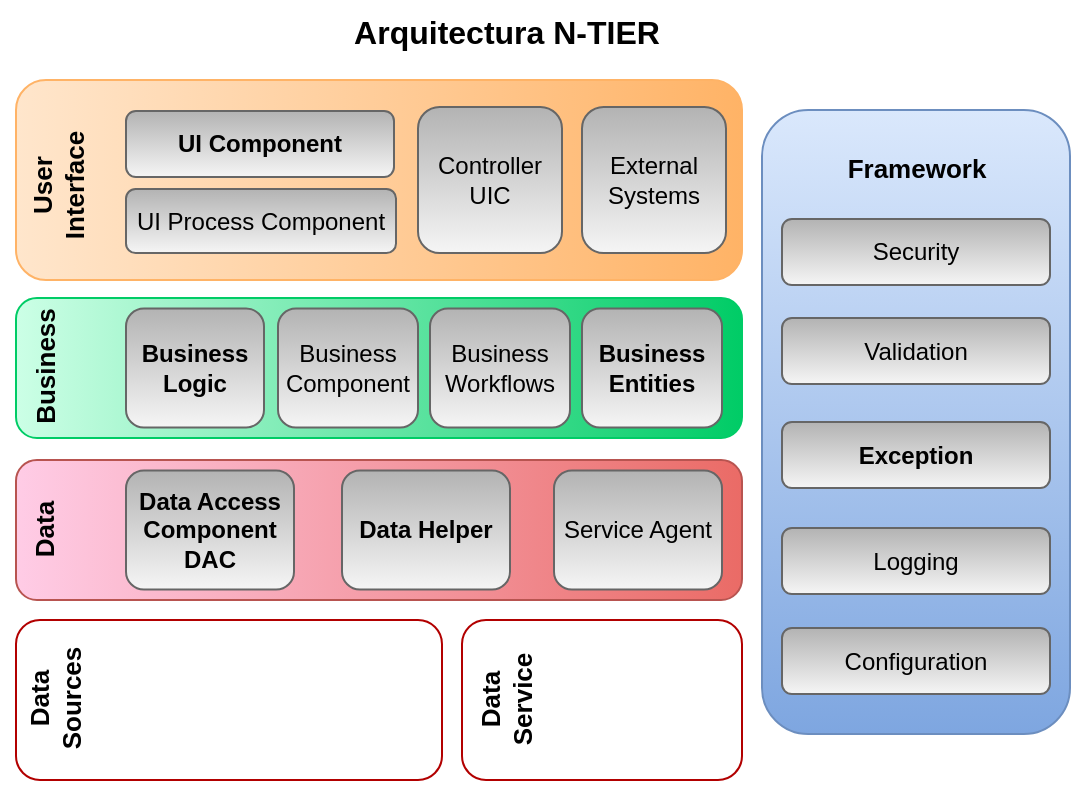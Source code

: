 <mxfile>
    <diagram id="MPeDoWMvLSlkay31p66Y" name="Página-1">
        <mxGraphModel dx="498" dy="513" grid="0" gridSize="10" guides="1" tooltips="1" connect="1" arrows="1" fold="1" page="1" pageScale="1" pageWidth="1169" pageHeight="827" background="#ffffff" math="0" shadow="0">
            <root>
                <mxCell id="0"/>
                <mxCell id="1" parent="0"/>
                <mxCell id="43" value="" style="shape=image;verticalLabelPosition=bottom;labelBackgroundColor=default;verticalAlign=top;aspect=fixed;imageAspect=0;image=https://pbs.twimg.com/profile_images/1269972369940103169/BEBFAgFx_400x400.jpg;" parent="1" vertex="1">
                    <mxGeometry x="428" y="348" width="100" height="100" as="geometry"/>
                </mxCell>
                <mxCell id="2" value="" style="rounded=1;whiteSpace=wrap;html=1;fillColor=#FFCCE6;strokeColor=#b85450;gradientColor=#ea6b66;gradientDirection=east;" parent="1" vertex="1">
                    <mxGeometry x="167" y="278" width="363" height="70" as="geometry"/>
                </mxCell>
                <mxCell id="3" value="" style="rounded=1;whiteSpace=wrap;html=1;fillColor=#00CC66;strokeColor=#00CC66;gradientColor=#CCFFE6;gradientDirection=west;" parent="1" vertex="1">
                    <mxGeometry x="167" y="197" width="363" height="70" as="geometry"/>
                </mxCell>
                <mxCell id="4" value="" style="rounded=1;whiteSpace=wrap;html=1;fillColor=#FFB366;strokeColor=#FFB366;gradientColor=#FFE6CC;gradientDirection=west;" parent="1" vertex="1">
                    <mxGeometry x="167" y="88" width="363" height="100" as="geometry"/>
                </mxCell>
                <mxCell id="6" value="" style="rounded=1;whiteSpace=wrap;html=1;fillColor=#dae8fc;strokeColor=#6c8ebf;gradientColor=#7ea6e0;gradientDirection=south;" parent="1" vertex="1">
                    <mxGeometry x="540" y="103" width="154" height="312" as="geometry"/>
                </mxCell>
                <mxCell id="7" value="&lt;font color=&quot;#000000&quot;&gt;&lt;b&gt;UI Component&lt;/b&gt;&lt;/font&gt;" style="rounded=1;whiteSpace=wrap;html=1;strokeColor=#666666;fillColor=#f5f5f5;gradientDirection=north;gradientColor=#b3b3b3;" parent="1" vertex="1">
                    <mxGeometry x="222" y="103.5" width="134" height="33" as="geometry"/>
                </mxCell>
                <mxCell id="8" value="&lt;font color=&quot;#000000&quot;&gt;UI Process Component&lt;/font&gt;" style="rounded=1;whiteSpace=wrap;html=1;strokeColor=#666666;fillColor=#f5f5f5;gradientDirection=north;gradientColor=#b3b3b3;" parent="1" vertex="1">
                    <mxGeometry x="222" y="142.5" width="135" height="32" as="geometry"/>
                </mxCell>
                <mxCell id="9" value="&lt;font color=&quot;#000000&quot;&gt;Controller UIC&lt;/font&gt;" style="rounded=1;whiteSpace=wrap;html=1;strokeColor=#666666;fillColor=#f5f5f5;gradientDirection=north;gradientColor=#b3b3b3;" parent="1" vertex="1">
                    <mxGeometry x="368" y="101.5" width="72" height="73" as="geometry"/>
                </mxCell>
                <mxCell id="13" value="&lt;span style=&quot;color: rgb(0, 0, 0);&quot;&gt;External Systems&lt;/span&gt;" style="rounded=1;whiteSpace=wrap;html=1;strokeColor=#666666;fillColor=#f5f5f5;gradientDirection=north;gradientColor=#b3b3b3;" parent="1" vertex="1">
                    <mxGeometry x="450" y="101.5" width="72" height="73" as="geometry"/>
                </mxCell>
                <mxCell id="14" value="&lt;b style=&quot;font-size: 13px;&quot;&gt;User &lt;br&gt;Interface&lt;/b&gt;" style="text;html=1;align=center;verticalAlign=middle;resizable=0;points=[];autosize=1;strokeColor=none;fillColor=none;fontColor=#000000;rotation=-90;" parent="1" vertex="1">
                    <mxGeometry x="148" y="121" width="80" height="40" as="geometry"/>
                </mxCell>
                <mxCell id="21" style="edgeStyle=none;html=1;fontColor=#000000;" parent="1" source="15" target="3" edge="1">
                    <mxGeometry relative="1" as="geometry"/>
                </mxCell>
                <mxCell id="15" value="&lt;b&gt;&lt;font style=&quot;font-size: 13px;&quot;&gt;Business&lt;/font&gt;&lt;/b&gt;" style="text;html=1;align=center;verticalAlign=middle;resizable=0;points=[];autosize=1;strokeColor=none;fillColor=none;fontColor=#000000;rotation=-90;" parent="1" vertex="1">
                    <mxGeometry x="141.5" y="217" width="80" height="30" as="geometry"/>
                </mxCell>
                <mxCell id="16" value="&lt;b&gt;&lt;font style=&quot;font-size: 13px;&quot;&gt;Data&lt;/font&gt;&lt;/b&gt;" style="text;html=1;align=center;verticalAlign=middle;resizable=0;points=[];autosize=1;strokeColor=none;fillColor=none;fontColor=#000000;rotation=-90;" parent="1" vertex="1">
                    <mxGeometry x="156" y="298" width="50" height="30" as="geometry"/>
                </mxCell>
                <mxCell id="17" value="&lt;font color=&quot;#000000&quot;&gt;&lt;b&gt;Business&lt;br&gt;Logic&lt;/b&gt;&lt;br&gt;&lt;/font&gt;" style="rounded=1;whiteSpace=wrap;html=1;strokeColor=#666666;fillColor=#f5f5f5;gradientDirection=north;gradientColor=#b3b3b3;" parent="1" vertex="1">
                    <mxGeometry x="222" y="202.25" width="69" height="59.5" as="geometry"/>
                </mxCell>
                <mxCell id="18" value="&lt;font color=&quot;#000000&quot;&gt;Business&lt;br&gt;Component&lt;br&gt;&lt;/font&gt;" style="rounded=1;whiteSpace=wrap;html=1;strokeColor=#666666;fillColor=#f5f5f5;gradientDirection=north;gradientColor=#b3b3b3;" parent="1" vertex="1">
                    <mxGeometry x="298" y="202.25" width="70" height="59.5" as="geometry"/>
                </mxCell>
                <mxCell id="19" value="&lt;font color=&quot;#000000&quot;&gt;Business&lt;br&gt;Workflows&lt;br&gt;&lt;/font&gt;" style="rounded=1;whiteSpace=wrap;html=1;strokeColor=#666666;fillColor=#f5f5f5;gradientDirection=north;gradientColor=#b3b3b3;" parent="1" vertex="1">
                    <mxGeometry x="374" y="202.25" width="70" height="59.5" as="geometry"/>
                </mxCell>
                <mxCell id="20" value="&lt;font color=&quot;#000000&quot;&gt;&lt;b&gt;Business&lt;br&gt;Entities&lt;/b&gt;&lt;br&gt;&lt;/font&gt;" style="rounded=1;whiteSpace=wrap;html=1;strokeColor=#666666;fillColor=#f5f5f5;gradientDirection=north;gradientColor=#b3b3b3;" parent="1" vertex="1">
                    <mxGeometry x="450" y="202.25" width="70" height="59.5" as="geometry"/>
                </mxCell>
                <mxCell id="22" value="&lt;font color=&quot;#000000&quot;&gt;&lt;b&gt;Data Access Component&lt;br&gt;DAC&lt;/b&gt;&lt;br&gt;&lt;/font&gt;" style="rounded=1;whiteSpace=wrap;html=1;strokeColor=#666666;fillColor=#f5f5f5;gradientDirection=north;gradientColor=#b3b3b3;" parent="1" vertex="1">
                    <mxGeometry x="222" y="283.25" width="84" height="59.5" as="geometry"/>
                </mxCell>
                <mxCell id="23" value="&lt;font color=&quot;#000000&quot;&gt;&lt;b&gt;Data Helper&lt;/b&gt;&lt;br&gt;&lt;/font&gt;" style="rounded=1;whiteSpace=wrap;html=1;strokeColor=#666666;fillColor=#f5f5f5;gradientDirection=north;gradientColor=#b3b3b3;" parent="1" vertex="1">
                    <mxGeometry x="330" y="283.25" width="84" height="59.5" as="geometry"/>
                </mxCell>
                <mxCell id="24" value="&lt;font color=&quot;#000000&quot;&gt;Service Agent&lt;br&gt;&lt;/font&gt;" style="rounded=1;whiteSpace=wrap;html=1;strokeColor=#666666;fillColor=#f5f5f5;gradientDirection=north;gradientColor=#b3b3b3;" parent="1" vertex="1">
                    <mxGeometry x="436" y="283.25" width="84" height="59.5" as="geometry"/>
                </mxCell>
                <mxCell id="25" value="&lt;b&gt;Framework&lt;/b&gt;" style="text;html=1;align=center;verticalAlign=middle;resizable=0;points=[];autosize=1;strokeColor=none;fillColor=none;fontSize=13;fontColor=#000000;" parent="1" vertex="1">
                    <mxGeometry x="572" y="116.5" width="90" height="30" as="geometry"/>
                </mxCell>
                <mxCell id="26" value="&lt;font color=&quot;#000000&quot;&gt;Security&lt;/font&gt;" style="rounded=1;whiteSpace=wrap;html=1;strokeColor=#666666;fillColor=#f5f5f5;gradientDirection=north;gradientColor=#b3b3b3;" parent="1" vertex="1">
                    <mxGeometry x="550" y="157.5" width="134" height="33" as="geometry"/>
                </mxCell>
                <mxCell id="27" value="&lt;font color=&quot;#000000&quot;&gt;Validation&lt;/font&gt;" style="rounded=1;whiteSpace=wrap;html=1;strokeColor=#666666;fillColor=#f5f5f5;gradientDirection=north;gradientColor=#b3b3b3;" parent="1" vertex="1">
                    <mxGeometry x="550" y="207" width="134" height="33" as="geometry"/>
                </mxCell>
                <mxCell id="28" value="&lt;font color=&quot;#000000&quot;&gt;&lt;b&gt;Exception&lt;/b&gt;&lt;/font&gt;" style="rounded=1;whiteSpace=wrap;html=1;strokeColor=#666666;fillColor=#f5f5f5;gradientDirection=north;gradientColor=#b3b3b3;" parent="1" vertex="1">
                    <mxGeometry x="550" y="259" width="134" height="33" as="geometry"/>
                </mxCell>
                <mxCell id="29" value="&lt;font color=&quot;#000000&quot;&gt;Logging&lt;/font&gt;" style="rounded=1;whiteSpace=wrap;html=1;strokeColor=#666666;fillColor=#f5f5f5;gradientDirection=north;gradientColor=#b3b3b3;" parent="1" vertex="1">
                    <mxGeometry x="550" y="312" width="134" height="33" as="geometry"/>
                </mxCell>
                <mxCell id="31" value="&lt;font color=&quot;#000000&quot;&gt;Configuration&lt;/font&gt;" style="rounded=1;whiteSpace=wrap;html=1;strokeColor=#666666;fillColor=#f5f5f5;gradientDirection=north;gradientColor=#b3b3b3;" parent="1" vertex="1">
                    <mxGeometry x="550" y="362" width="134" height="33" as="geometry"/>
                </mxCell>
                <mxCell id="32" value="" style="rounded=1;whiteSpace=wrap;html=1;strokeColor=#B20000;fontSize=13;fillColor=none;gradientDirection=south;fontColor=#ffffff;" parent="1" vertex="1">
                    <mxGeometry x="167" y="358" width="213" height="80" as="geometry"/>
                </mxCell>
                <mxCell id="33" value="" style="rounded=1;whiteSpace=wrap;html=1;strokeColor=#B20000;fontSize=13;fillColor=none;gradientDirection=south;fontColor=#ffffff;" parent="1" vertex="1">
                    <mxGeometry x="390" y="358" width="140" height="80" as="geometry"/>
                </mxCell>
                <mxCell id="34" value="&lt;b&gt;&lt;font style=&quot;font-size: 13px;&quot;&gt;Data&lt;br&gt;Sources&lt;/font&gt;&lt;/b&gt;" style="text;html=1;align=center;verticalAlign=middle;resizable=0;points=[];autosize=1;strokeColor=none;fillColor=none;fontColor=#000000;rotation=-90;" parent="1" vertex="1">
                    <mxGeometry x="151.5" y="378" width="70" height="40" as="geometry"/>
                </mxCell>
                <mxCell id="35" value="&lt;b&gt;&lt;font style=&quot;font-size: 13px;&quot;&gt;Data&lt;br&gt;Service&lt;br&gt;&lt;/font&gt;&lt;/b&gt;" style="text;html=1;align=center;verticalAlign=middle;resizable=0;points=[];autosize=1;strokeColor=none;fillColor=none;fontColor=#000000;rotation=-90;" parent="1" vertex="1">
                    <mxGeometry x="377" y="378" width="70" height="40" as="geometry"/>
                </mxCell>
                <mxCell id="42" value="" style="shape=image;verticalLabelPosition=bottom;labelBackgroundColor=default;verticalAlign=top;aspect=fixed;imageAspect=0;image=https://dc722jrlp2zu8.cloudfront.net/media/django-summernote/2018-03-23/e3372d52-91ff-4e45-90de-79200223e060.jpg;" parent="1" vertex="1">
                    <mxGeometry x="211.3" y="364" width="86.7" height="68" as="geometry"/>
                </mxCell>
                <mxCell id="44" value="" style="shape=image;verticalLabelPosition=bottom;labelBackgroundColor=default;verticalAlign=top;aspect=fixed;imageAspect=0;image=https://cdn-icons-png.flaticon.com/512/603/603190.png;" parent="1" vertex="1">
                    <mxGeometry x="304" y="363" width="70" height="70" as="geometry"/>
                </mxCell>
                <mxCell id="45" value="&lt;b&gt;&lt;font style=&quot;font-size: 16px;&quot;&gt;Arquitectura N-TIER&lt;/font&gt;&lt;/b&gt;" style="text;html=1;align=center;verticalAlign=middle;resizable=0;points=[];autosize=1;strokeColor=none;fillColor=none;fontSize=13;fontColor=#000000;" parent="1" vertex="1">
                    <mxGeometry x="326.5" y="48" width="171" height="31" as="geometry"/>
                </mxCell>
            </root>
        </mxGraphModel>
    </diagram>
</mxfile>